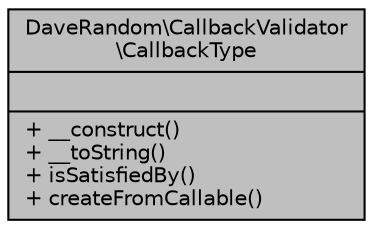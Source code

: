 digraph "DaveRandom\CallbackValidator\CallbackType"
{
 // INTERACTIVE_SVG=YES
 // LATEX_PDF_SIZE
  edge [fontname="Helvetica",fontsize="10",labelfontname="Helvetica",labelfontsize="10"];
  node [fontname="Helvetica",fontsize="10",shape=record];
  Node1 [label="{DaveRandom\\CallbackValidator\l\\CallbackType\n||+ __construct()\l+ __toString()\l+ isSatisfiedBy()\l+ createFromCallable()\l}",height=0.2,width=0.4,color="black", fillcolor="grey75", style="filled", fontcolor="black",tooltip=" "];
}
